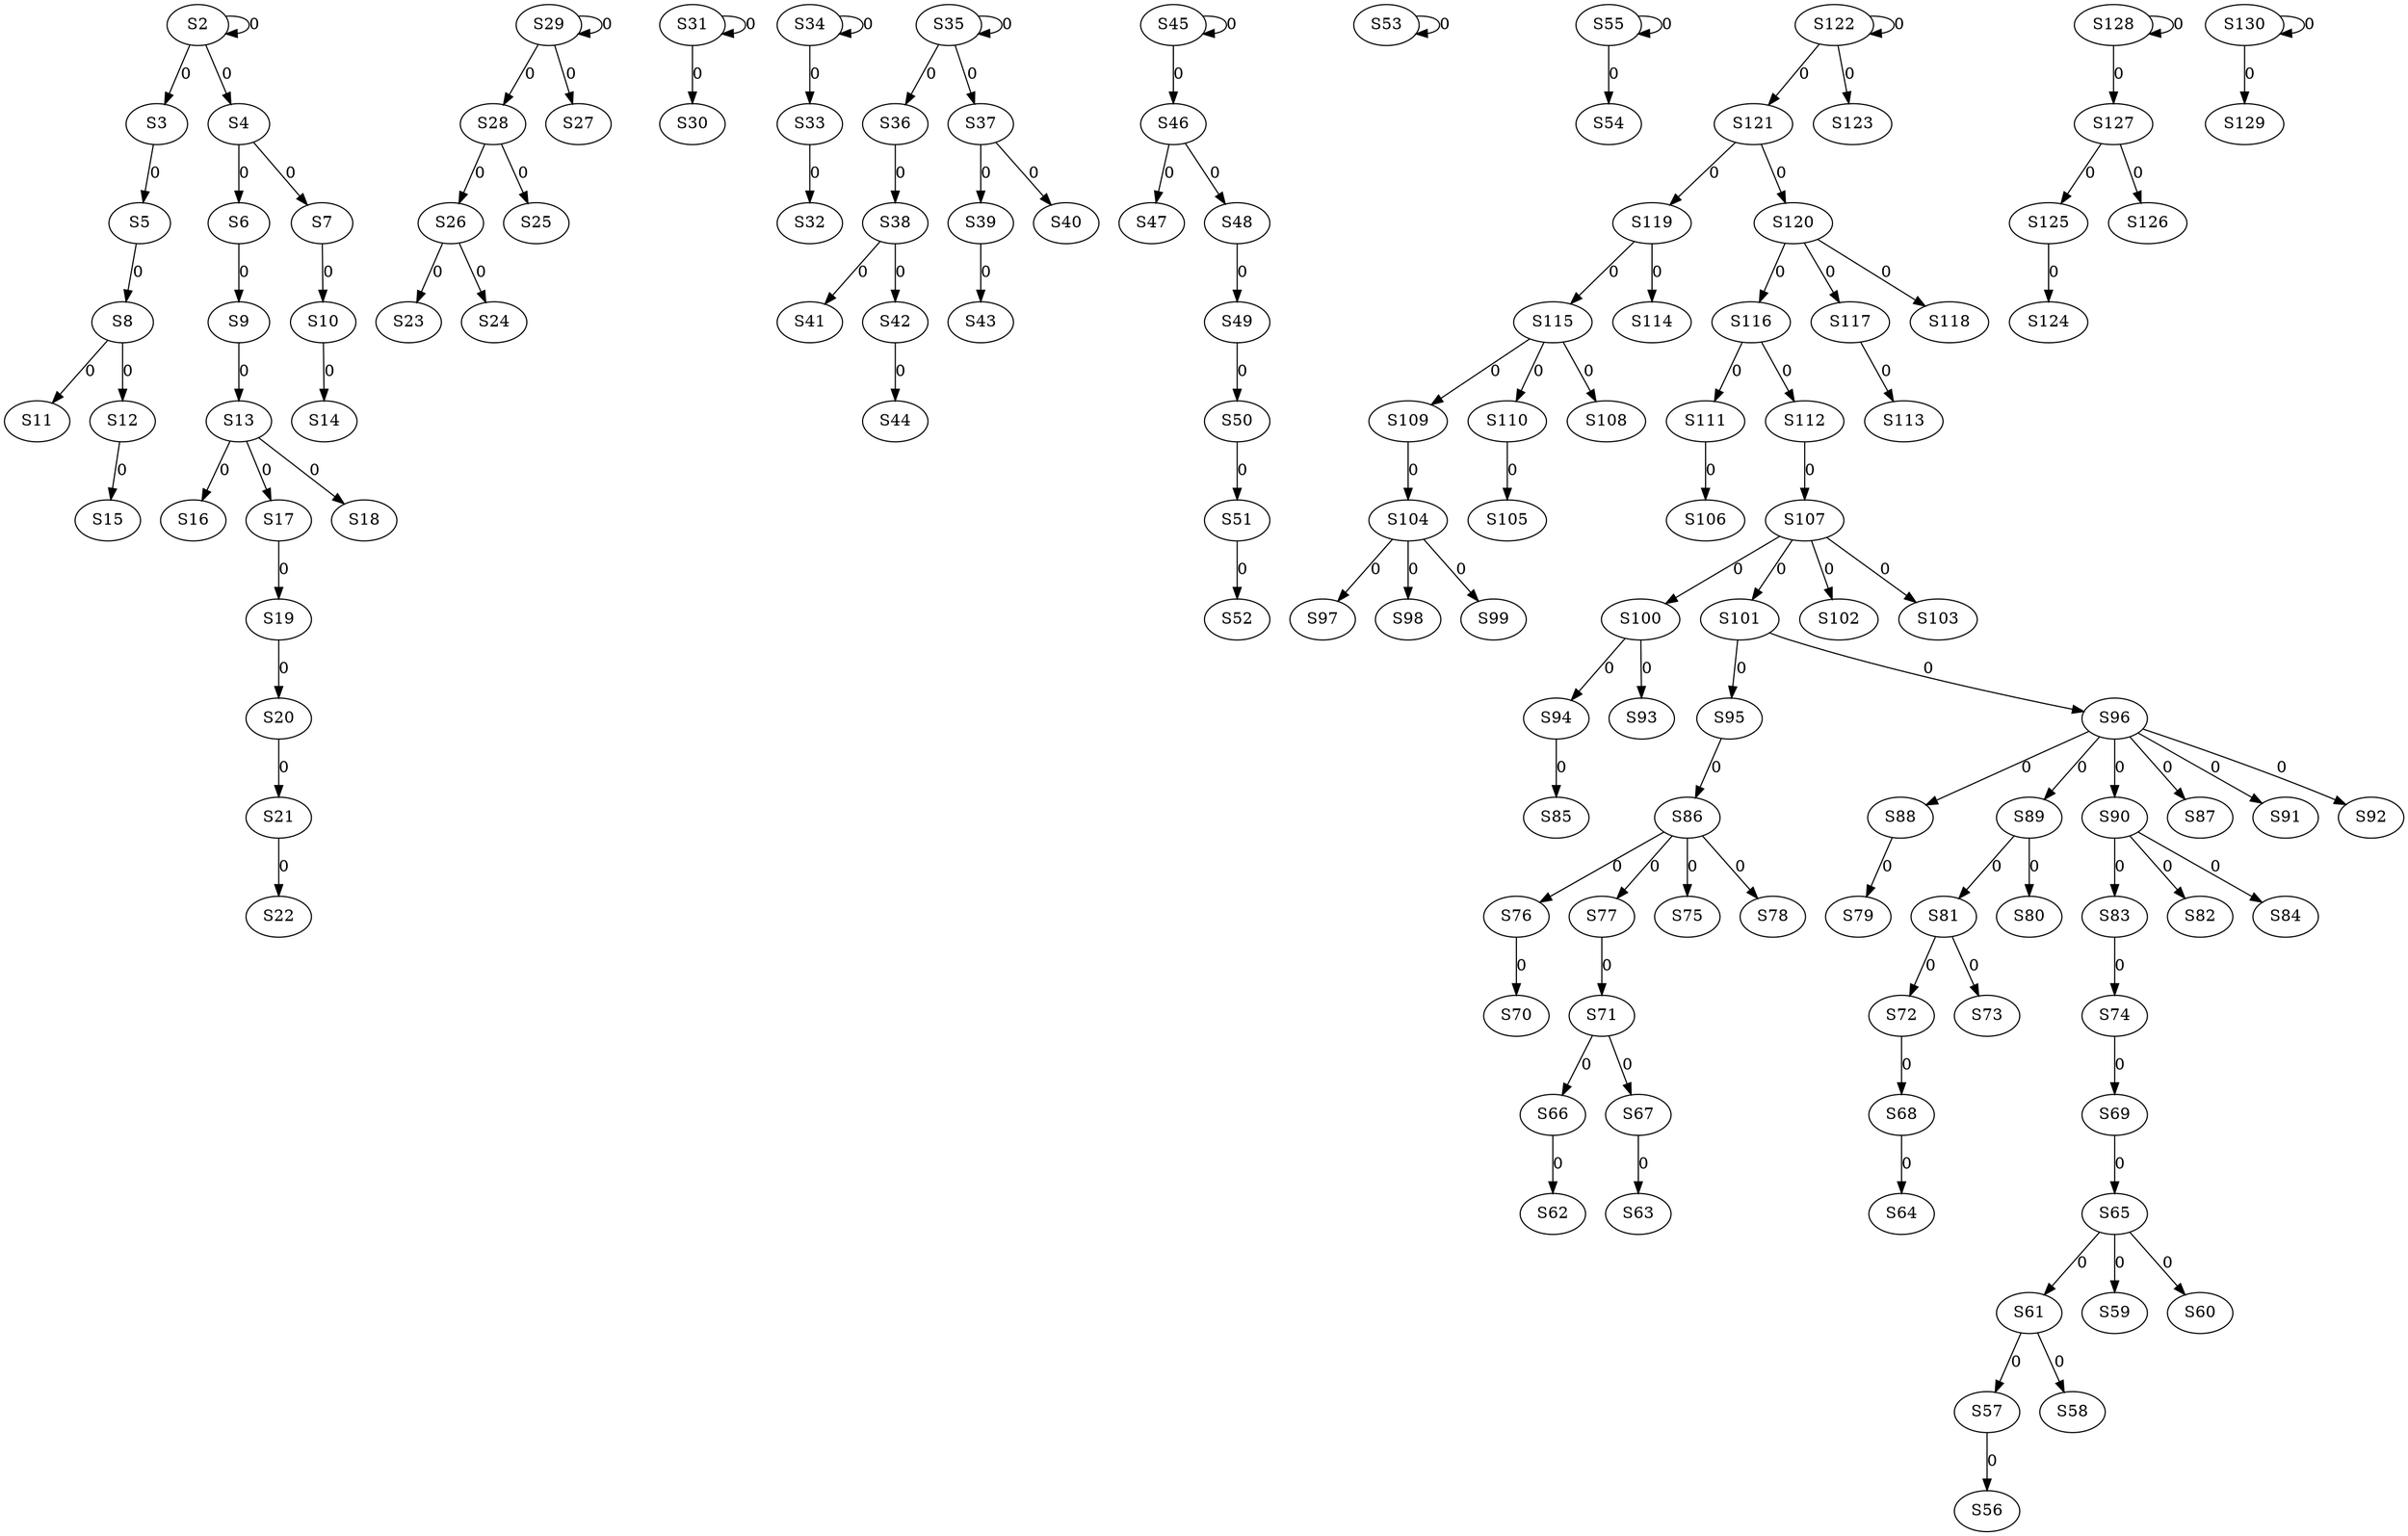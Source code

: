 strict digraph {
	S2 -> S2 [ label = 0 ];
	S2 -> S3 [ label = 0 ];
	S2 -> S4 [ label = 0 ];
	S3 -> S5 [ label = 0 ];
	S4 -> S6 [ label = 0 ];
	S4 -> S7 [ label = 0 ];
	S5 -> S8 [ label = 0 ];
	S6 -> S9 [ label = 0 ];
	S7 -> S10 [ label = 0 ];
	S8 -> S11 [ label = 0 ];
	S8 -> S12 [ label = 0 ];
	S9 -> S13 [ label = 0 ];
	S10 -> S14 [ label = 0 ];
	S12 -> S15 [ label = 0 ];
	S13 -> S16 [ label = 0 ];
	S13 -> S17 [ label = 0 ];
	S13 -> S18 [ label = 0 ];
	S17 -> S19 [ label = 0 ];
	S19 -> S20 [ label = 0 ];
	S20 -> S21 [ label = 0 ];
	S21 -> S22 [ label = 0 ];
	S26 -> S23 [ label = 0 ];
	S26 -> S24 [ label = 0 ];
	S28 -> S25 [ label = 0 ];
	S28 -> S26 [ label = 0 ];
	S29 -> S27 [ label = 0 ];
	S29 -> S28 [ label = 0 ];
	S29 -> S29 [ label = 0 ];
	S31 -> S30 [ label = 0 ];
	S31 -> S31 [ label = 0 ];
	S33 -> S32 [ label = 0 ];
	S34 -> S33 [ label = 0 ];
	S34 -> S34 [ label = 0 ];
	S35 -> S35 [ label = 0 ];
	S35 -> S36 [ label = 0 ];
	S35 -> S37 [ label = 0 ];
	S36 -> S38 [ label = 0 ];
	S37 -> S39 [ label = 0 ];
	S37 -> S40 [ label = 0 ];
	S38 -> S41 [ label = 0 ];
	S38 -> S42 [ label = 0 ];
	S39 -> S43 [ label = 0 ];
	S42 -> S44 [ label = 0 ];
	S45 -> S45 [ label = 0 ];
	S45 -> S46 [ label = 0 ];
	S46 -> S47 [ label = 0 ];
	S46 -> S48 [ label = 0 ];
	S48 -> S49 [ label = 0 ];
	S49 -> S50 [ label = 0 ];
	S50 -> S51 [ label = 0 ];
	S51 -> S52 [ label = 0 ];
	S53 -> S53 [ label = 0 ];
	S55 -> S54 [ label = 0 ];
	S55 -> S55 [ label = 0 ];
	S57 -> S56 [ label = 0 ];
	S61 -> S57 [ label = 0 ];
	S61 -> S58 [ label = 0 ];
	S65 -> S59 [ label = 0 ];
	S65 -> S60 [ label = 0 ];
	S65 -> S61 [ label = 0 ];
	S66 -> S62 [ label = 0 ];
	S67 -> S63 [ label = 0 ];
	S68 -> S64 [ label = 0 ];
	S69 -> S65 [ label = 0 ];
	S71 -> S66 [ label = 0 ];
	S71 -> S67 [ label = 0 ];
	S72 -> S68 [ label = 0 ];
	S74 -> S69 [ label = 0 ];
	S76 -> S70 [ label = 0 ];
	S77 -> S71 [ label = 0 ];
	S81 -> S72 [ label = 0 ];
	S81 -> S73 [ label = 0 ];
	S83 -> S74 [ label = 0 ];
	S86 -> S75 [ label = 0 ];
	S86 -> S76 [ label = 0 ];
	S86 -> S77 [ label = 0 ];
	S86 -> S78 [ label = 0 ];
	S88 -> S79 [ label = 0 ];
	S89 -> S80 [ label = 0 ];
	S89 -> S81 [ label = 0 ];
	S90 -> S82 [ label = 0 ];
	S90 -> S83 [ label = 0 ];
	S90 -> S84 [ label = 0 ];
	S94 -> S85 [ label = 0 ];
	S95 -> S86 [ label = 0 ];
	S96 -> S87 [ label = 0 ];
	S96 -> S88 [ label = 0 ];
	S96 -> S89 [ label = 0 ];
	S96 -> S90 [ label = 0 ];
	S96 -> S91 [ label = 0 ];
	S96 -> S92 [ label = 0 ];
	S100 -> S93 [ label = 0 ];
	S100 -> S94 [ label = 0 ];
	S101 -> S95 [ label = 0 ];
	S101 -> S96 [ label = 0 ];
	S104 -> S97 [ label = 0 ];
	S104 -> S98 [ label = 0 ];
	S104 -> S99 [ label = 0 ];
	S107 -> S100 [ label = 0 ];
	S107 -> S101 [ label = 0 ];
	S107 -> S102 [ label = 0 ];
	S107 -> S103 [ label = 0 ];
	S109 -> S104 [ label = 0 ];
	S110 -> S105 [ label = 0 ];
	S111 -> S106 [ label = 0 ];
	S112 -> S107 [ label = 0 ];
	S115 -> S108 [ label = 0 ];
	S115 -> S109 [ label = 0 ];
	S115 -> S110 [ label = 0 ];
	S116 -> S111 [ label = 0 ];
	S116 -> S112 [ label = 0 ];
	S117 -> S113 [ label = 0 ];
	S119 -> S114 [ label = 0 ];
	S119 -> S115 [ label = 0 ];
	S120 -> S116 [ label = 0 ];
	S120 -> S117 [ label = 0 ];
	S120 -> S118 [ label = 0 ];
	S121 -> S119 [ label = 0 ];
	S121 -> S120 [ label = 0 ];
	S122 -> S121 [ label = 0 ];
	S122 -> S122 [ label = 0 ];
	S122 -> S123 [ label = 0 ];
	S125 -> S124 [ label = 0 ];
	S127 -> S125 [ label = 0 ];
	S127 -> S126 [ label = 0 ];
	S128 -> S127 [ label = 0 ];
	S128 -> S128 [ label = 0 ];
	S130 -> S129 [ label = 0 ];
	S130 -> S130 [ label = 0 ];
}